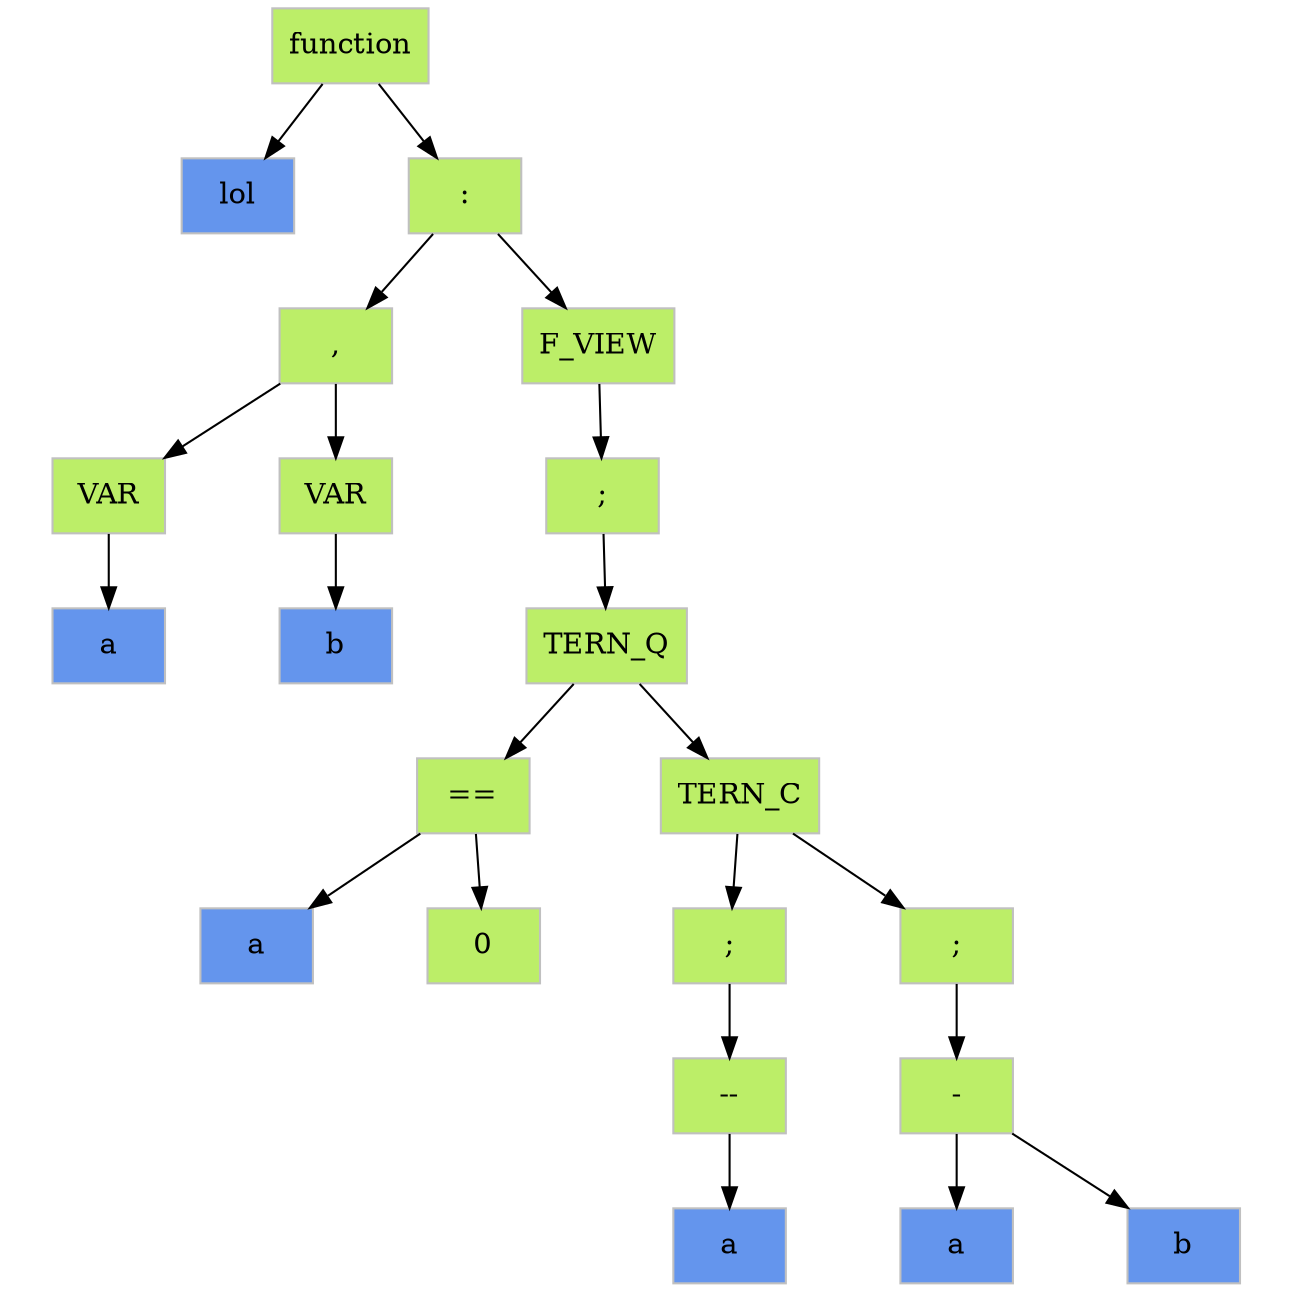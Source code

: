 digraph G{
   nodesep=0.1;
   ratio=1;
   L140737211525776[label="function", shape="rectangle", color="grey", thickness=4, fillcolor="darkolivegreen2" style=filled];
    L140737211525776->L140737211525936[color="black"];
    L140737211525776->L140737211528272[color="black"];
   L140737211525936[label="lol", shape="rectangle", color="grey", thickness=4, fillcolor="cornflowerblue" style=filled];
   L140737211528272[label=":", shape="rectangle", color="grey", thickness=4, fillcolor="darkolivegreen2" style=filled];
    L140737211528272->L140737211526608[color="black"];
    L140737211528272->L140737211528208[color="black"];
   L140737211526608[label=",", shape="rectangle", color="grey", thickness=4, fillcolor="darkolivegreen2" style=filled];
    L140737211526608->L140737211526288[color="black"];
    L140737211526608->L140737211526736[color="black"];
   L140737211526288[label="VAR", shape="rectangle", color="grey", thickness=4, fillcolor="darkolivegreen2" style=filled];
    L140737211526288->L140737211526448[color="black"];
   L140737211526448[label="a", shape="rectangle", color="grey", thickness=4, fillcolor="cornflowerblue" style=filled];
   L140737211526736[label="VAR", shape="rectangle", color="grey", thickness=4, fillcolor="darkolivegreen2" style=filled];
    L140737211526736->L140737211526832[color="black"];
   L140737211526832[label="b", shape="rectangle", color="grey", thickness=4, fillcolor="cornflowerblue" style=filled];
   L140737211528208[label="F_VIEW", shape="rectangle", color="grey", thickness=4, fillcolor="darkolivegreen2" style=filled];
    L140737211528208->L140737211528080[color="black"];
   L140737211528080[label=";", shape="rectangle", color="grey", thickness=4, fillcolor="darkolivegreen2" style=filled];
    L140737211528080->L140737211526992[color="black"];
   L140737211526992[label="TERN_Q", shape="rectangle", color="grey", thickness=4, fillcolor="darkolivegreen2" style=filled];
    L140737211526992->L140737211527248[color="black"];
    L140737211526992->L140737211527664[color="black"];
   L140737211527248[label="==", shape="rectangle", color="grey", thickness=4, fillcolor="darkolivegreen2" style=filled];
    L140737211527248->L140737211527152[color="black"];
    L140737211527248->L140737211527312[color="black"];
   L140737211527152[label="a", shape="rectangle", color="grey", thickness=4, fillcolor="cornflowerblue" style=filled];
   L140737211527312[label="0", shape="rectangle", color="grey", thickness=4, fillcolor="darkolivegreen2" style=filled];
   L140737211527664[label="TERN_C", shape="rectangle", color="grey", thickness=4, fillcolor="darkolivegreen2" style=filled];
    L140737211527664->L140737211527600[color="black"];
    L140737211527664->L140737211528016[color="black"];
   L140737211527600[label=";", shape="rectangle", color="grey", thickness=4, fillcolor="darkolivegreen2" style=filled];
    L140737211527600->L140737211527440[color="black"];
   L140737211527440[label="--", shape="rectangle", color="grey", thickness=4, fillcolor="darkolivegreen2" style=filled];
    L140737211527440->L140737211527504[color="black"];
   L140737211527504[label="a", shape="rectangle", color="grey", thickness=4, fillcolor="cornflowerblue" style=filled];
   L140737211528016[label=";", shape="rectangle", color="grey", thickness=4, fillcolor="darkolivegreen2" style=filled];
    L140737211528016->L140737211527856[color="black"];
   L140737211527856[label="-", shape="rectangle", color="grey", thickness=4, fillcolor="darkolivegreen2" style=filled];
    L140737211527856->L140737211527760[color="black"];
    L140737211527856->L140737211527920[color="black"];
   L140737211527760[label="a", shape="rectangle", color="grey", thickness=4, fillcolor="cornflowerblue" style=filled];
   L140737211527920[label="b", shape="rectangle", color="grey", thickness=4, fillcolor="cornflowerblue" style=filled];
}